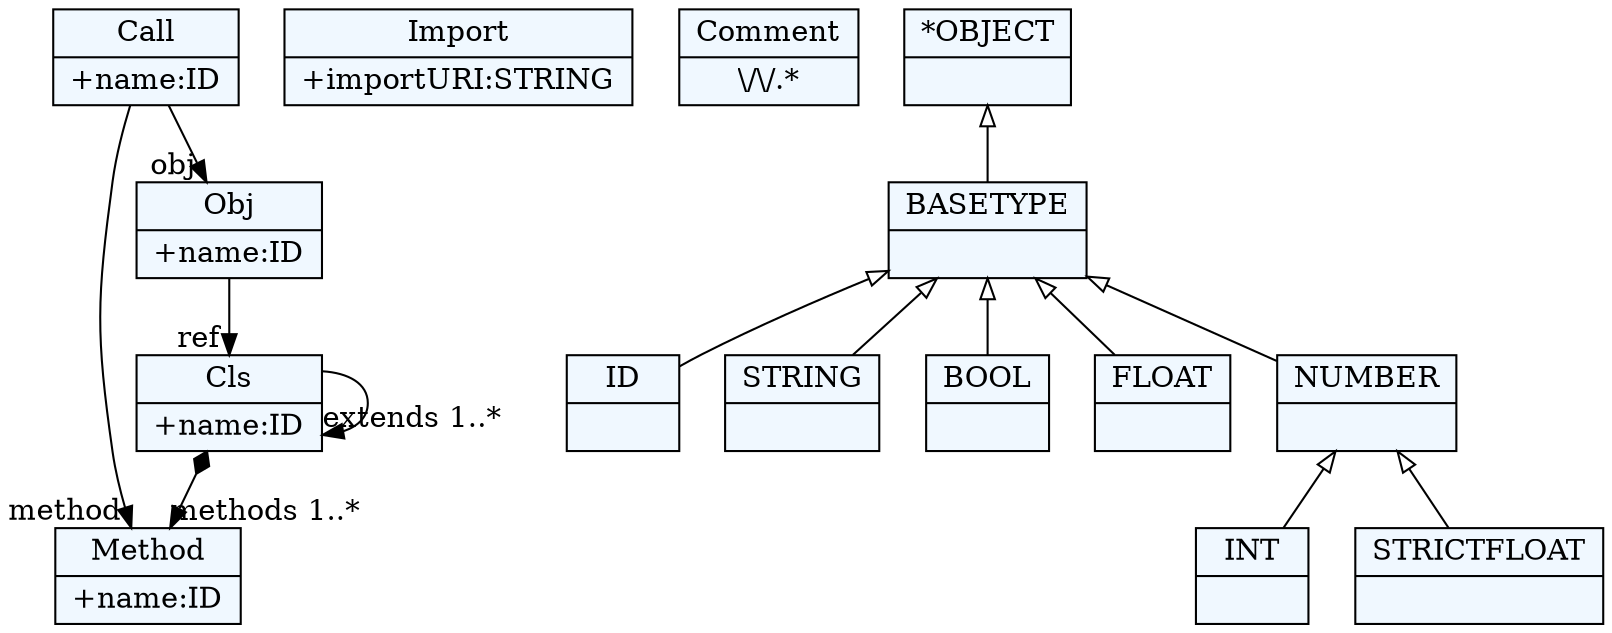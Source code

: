 
    digraph xtext {
    fontname = "Bitstream Vera Sans"
    fontsize = 8
    node[
        shape=record,
        style=filled,
        fillcolor=aliceblue
    ]
    nodesep = 0.3
    edge[dir=black,arrowtail=empty]


35448952 -> 35448952[headlabel="extends 1..*"]
35448952 -> 34914232[arrowtail=diamond, dir=both, headlabel="methods 1..*"]
35448952[ label="{Cls|+name:ID\l}"]

34914232[ label="{Method|+name:ID\l}"]

34790936 -> 35448952[headlabel="ref "]
34790936[ label="{Obj|+name:ID\l}"]

34954680 -> 34790936[headlabel="obj "]
34954680 -> 34914232[headlabel="method "]
34954680[ label="{Call|+name:ID\l}"]

35046536[ label="{Import|+importURI:STRING\l}"]

34903368[ label="{Comment|\\/\\/.*}"]

34763912[ label="{ID|}"]

34450648[ label="{STRING|}"]

34785160[ label="{BOOL|}"]

34437432[ label="{INT|}"]

34734088[ label="{FLOAT|}"]

34427544[ label="{STRICTFLOAT|}"]

34923880[ label="{NUMBER|}"]
34923880 -> 34427544 [dir=back]
34923880 -> 34437432 [dir=back]

34869144[ label="{BASETYPE|}"]
34869144 -> 34923880 [dir=back]
34869144 -> 34734088 [dir=back]
34869144 -> 34785160 [dir=back]
34869144 -> 34763912 [dir=back]
34869144 -> 34450648 [dir=back]

34933768[ label="{*OBJECT|}"]
34933768 -> 34869144 [dir=back]


}
